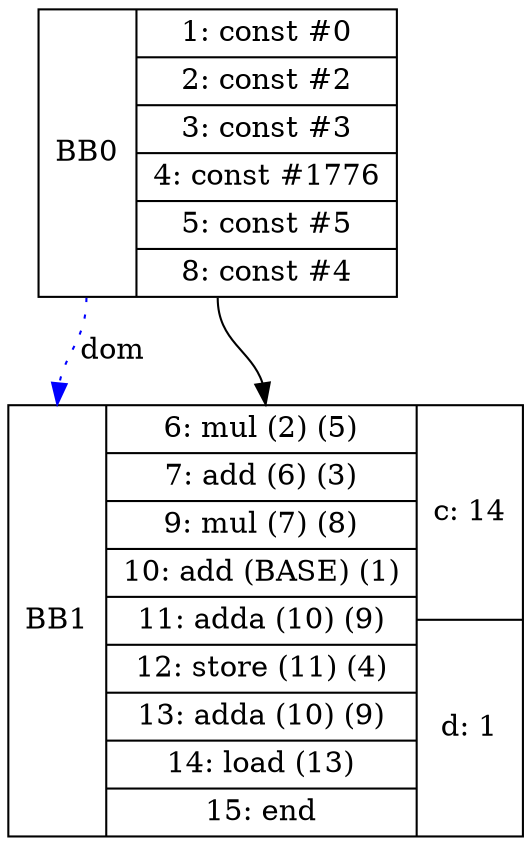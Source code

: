 digraph G {
bb0[shape=record, label="<b>BB0|{1: const #0|2: const #2|3: const #3|4: const #1776|5: const #5|8: const #4}"];
bb1[shape=record, label="<b>BB1|{6: mul (2) (5)|7: add (6) (3)|9: mul (7) (8)|10: add (BASE) (1)|11: adda (10) (9)|12: store (11) (4)|13: adda (10) (9)|14: load (13)|15: end} | {c: 14|d: 1}"];
bb0:s->bb1:n ;
bb0:b->bb1:b [color=blue, style=dotted, label="dom"];
}